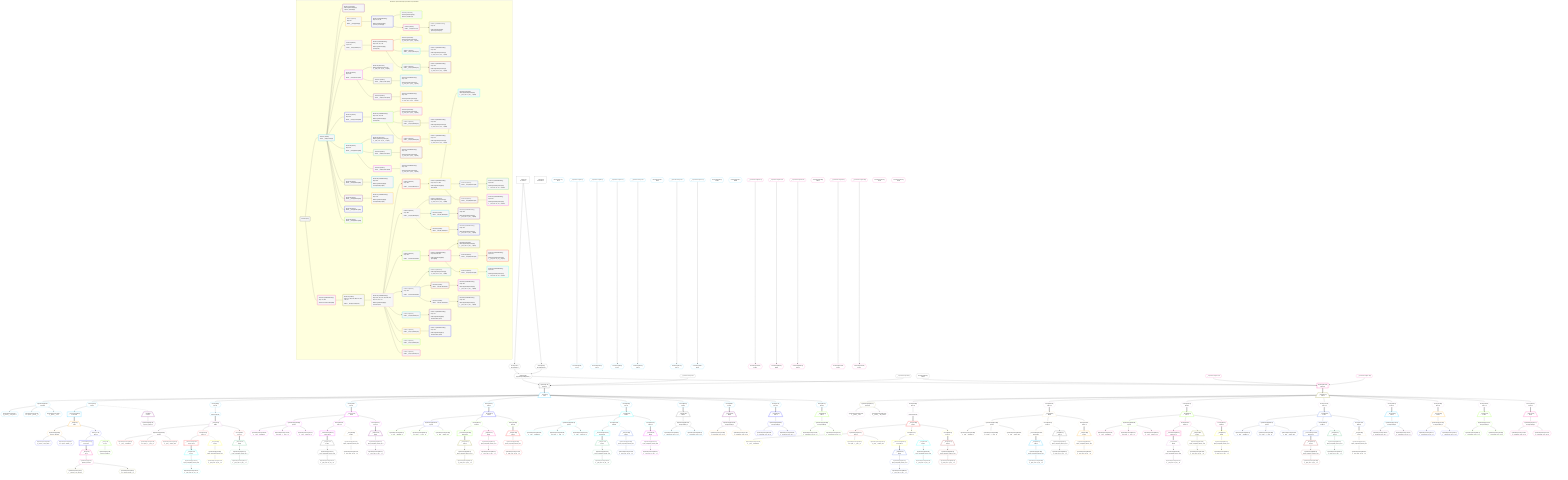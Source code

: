 %%{init: {'themeVariables': { 'fontSize': '12px'}}}%%
graph TD
    classDef path fill:#eee,stroke:#000,color:#000
    classDef plan fill:#fff,stroke-width:1px,color:#000
    classDef itemplan fill:#fff,stroke-width:2px,color:#000
    classDef unbatchedplan fill:#dff,stroke-width:1px,color:#000
    classDef sideeffectplan fill:#fcc,stroke-width:2px,color:#000
    classDef bucket fill:#f6f6f6,color:#000,stroke-width:2px,text-align:left


    %% define steps
    __Value3["__Value[3∈0]<br />ᐸcontextᐳ"]:::plan
    __Value5["__Value[5∈0]<br />ᐸrootValueᐳ"]:::plan
    Access27{{"Access[27∈0]<br />ᐸ3.pgSettingsᐳ"}}:::plan
    Access28{{"Access[28∈0]<br />ᐸ3.withPgClientᐳ"}}:::plan
    Object29{{"Object[29∈0]<br />ᐸ{pgSettings,withPgClient}ᐳ"}}:::plan
    __InputStaticLeaf216{{"__InputStaticLeaf[216∈0]"}}:::plan
    __InputStaticLeaf278{{"__InputStaticLeaf[278∈0]"}}:::plan
    PgSelect26[["PgSelect[26∈0]<br />ᐸpersonᐳ"]]:::plan
    __Item30[/"__Item[30∈1]<br />ᐸ26ᐳ"\]:::itemplan
    PgSelectSingle31{{"PgSelectSingle[31∈1]<br />ᐸpersonᐳ"}}:::plan
    PgClassExpression32{{"PgClassExpression[32∈1]<br />ᐸ__person__...full_name”ᐳ"}}:::plan
    PgClassExpression34{{"PgClassExpression[34∈1]<br />ᐸ”c”.”perso..._person__)ᐳ"}}:::plan
    Connection47{{"Connection[47∈1]<br />ᐸ43ᐳ"}}:::plan
    Access779{{"Access[779∈1]<br />ᐸ30.2ᐳ"}}:::plan
    __ListTransform49[["__ListTransform[49∈1]<br />ᐸeach:48ᐳ"]]:::plan
    __Item50[/"__Item[50∈2]<br />ᐸ779ᐳ"\]:::itemplan
    PgSelectSingle51{{"PgSelectSingle[51∈2]<br />ᐸperson_friendsᐳ"}}:::plan
    __Item52[/"__Item[52∈3]<br />ᐸ49ᐳ"\]:::itemplan
    PgSelectSingle53{{"PgSelectSingle[53∈3]<br />ᐸperson_friendsᐳ"}}:::plan
    PgClassExpression54{{"PgClassExpression[54∈4]<br />ᐸ__person_f...full_name”ᐳ"}}:::plan
    PgClassExpression56{{"PgClassExpression[56∈4]<br />ᐸ”c”.”perso...friends__)ᐳ"}}:::plan
    __InputStaticLeaf57{{"__InputStaticLeaf[57∈1]"}}:::plan
    Connection69{{"Connection[69∈1]<br />ᐸ65ᐳ"}}:::plan
    Access777{{"Access[777∈4]<br />ᐸ52.3ᐳ"}}:::plan
    __ListTransform71[["__ListTransform[71∈4]<br />ᐸeach:70ᐳ"]]:::plan
    __Item72[/"__Item[72∈5]<br />ᐸ777ᐳ"\]:::itemplan
    PgSelectSingle73{{"PgSelectSingle[73∈5]<br />ᐸperson_friendsᐳ"}}:::plan
    __Item74[/"__Item[74∈6]<br />ᐸ71ᐳ"\]:::itemplan
    PgSelectSingle75{{"PgSelectSingle[75∈6]<br />ᐸperson_friendsᐳ"}}:::plan
    PgClassExpression76{{"PgClassExpression[76∈7]<br />ᐸ__person_f...full_name”ᐳ"}}:::plan
    PgClassExpression78{{"PgClassExpression[78∈7]<br />ᐸ”c”.”perso...friends__)ᐳ"}}:::plan
    PgClassExpression79{{"PgClassExpression[79∈1]<br />ᐸ__person__.”id”ᐳ"}}:::plan
    __InputStaticLeaf81{{"__InputStaticLeaf[81∈1]"}}:::plan
    Connection105{{"Connection[105∈1]<br />ᐸ101ᐳ"}}:::plan
    Access785{{"Access[785∈1]<br />ᐸ30.4ᐳ"}}:::plan
    Reverse786{{"Reverse[786∈1]"}}:::plan
    __Item107[/"__Item[107∈8]<br />ᐸ786ᐳ"\]:::itemplan
    PgSelectSingle108{{"PgSelectSingle[108∈8]<br />ᐸpostᐳ"}}:::plan
    PgClassExpression109{{"PgClassExpression[109∈9]<br />ᐸ__post__.”headline”ᐳ"}}:::plan
    PgClassExpression113{{"PgClassExpression[113∈9]<br />ᐸ”a”.”post_...(__post__)ᐳ"}}:::plan
    PgClassExpression114{{"PgClassExpression[114∈9]<br />ᐸ__post__.”author_id”ᐳ"}}:::plan
    __InputStaticLeaf115{{"__InputStaticLeaf[115∈1]"}}:::plan
    Connection125{{"Connection[125∈1]<br />ᐸ121ᐳ"}}:::plan
    Access781{{"Access[781∈9]<br />ᐸ107.3ᐳ"}}:::plan
    __ListTransform127[["__ListTransform[127∈9]<br />ᐸeach:126ᐳ"]]:::plan
    __Item128[/"__Item[128∈10]<br />ᐸ781ᐳ"\]:::itemplan
    PgSelectSingle129{{"PgSelectSingle[129∈10]<br />ᐸpost_computed_interval_setᐳ"}}:::plan
    PgClassExpression130{{"PgClassExpression[130∈10]<br />ᐸ__post_com...al_set__.vᐳ"}}:::plan
    __Item131[/"__Item[131∈11]<br />ᐸ127ᐳ"\]:::itemplan
    PgSelectSingle132{{"PgSelectSingle[132∈11]<br />ᐸpost_computed_interval_setᐳ"}}:::plan
    PgClassExpression133{{"PgClassExpression[133∈11]<br />ᐸ__post_com...al_set__.vᐳ"}}:::plan
    Access783{{"Access[783∈9]<br />ᐸ107.4ᐳ"}}:::plan
    __Item142[/"__Item[142∈13]<br />ᐸ783ᐳ"\]:::itemplan
    PgSelectSingle143{{"PgSelectSingle[143∈13]<br />ᐸpost_computed_interval_setᐳ"}}:::plan
    PgClassExpression144{{"PgClassExpression[144∈13]<br />ᐸ__post_com...al_set__.vᐳ"}}:::plan
    Access792{{"Access[792∈1]<br />ᐸ30.5ᐳ"}}:::plan
    __Item167[/"__Item[167∈15]<br />ᐸ792ᐳ"\]:::itemplan
    PgSelectSingle168{{"PgSelectSingle[168∈15]<br />ᐸpostᐳ"}}:::plan
    PgClassExpression169{{"PgClassExpression[169∈15]<br />ᐸ__post__.”headline”ᐳ"}}:::plan
    PgClassExpression173{{"PgClassExpression[173∈15]<br />ᐸ”a”.”post_...(__post__)ᐳ"}}:::plan
    PgClassExpression174{{"PgClassExpression[174∈15]<br />ᐸ__post__.”author_id”ᐳ"}}:::plan
    __InputStaticLeaf175{{"__InputStaticLeaf[175∈1]"}}:::plan
    Connection185{{"Connection[185∈1]<br />ᐸ181ᐳ"}}:::plan
    Access788{{"Access[788∈15]<br />ᐸ167.3ᐳ"}}:::plan
    __ListTransform187[["__ListTransform[187∈15]<br />ᐸeach:186ᐳ"]]:::plan
    __Item188[/"__Item[188∈16]<br />ᐸ788ᐳ"\]:::itemplan
    PgSelectSingle189{{"PgSelectSingle[189∈16]<br />ᐸpost_computed_interval_setᐳ"}}:::plan
    PgClassExpression190{{"PgClassExpression[190∈16]<br />ᐸ__post_com...al_set__.vᐳ"}}:::plan
    __Item191[/"__Item[191∈17]<br />ᐸ187ᐳ"\]:::itemplan
    PgSelectSingle192{{"PgSelectSingle[192∈17]<br />ᐸpost_computed_interval_setᐳ"}}:::plan
    PgClassExpression193{{"PgClassExpression[193∈17]<br />ᐸ__post_com...al_set__.vᐳ"}}:::plan
    Access790{{"Access[790∈15]<br />ᐸ167.4ᐳ"}}:::plan
    __Item202[/"__Item[202∈19]<br />ᐸ790ᐳ"\]:::itemplan
    PgSelectSingle203{{"PgSelectSingle[203∈19]<br />ᐸpost_computed_interval_setᐳ"}}:::plan
    PgClassExpression204{{"PgClassExpression[204∈19]<br />ᐸ__post_com...al_set__.vᐳ"}}:::plan
    Connection231{{"Connection[231∈1]<br />ᐸ227ᐳ"}}:::plan
    Access798{{"Access[798∈1]<br />ᐸ30.6ᐳ"}}:::plan
    __Item233[/"__Item[233∈21]<br />ᐸ798ᐳ"\]:::itemplan
    PgSelectSingle234{{"PgSelectSingle[234∈21]<br />ᐸpostᐳ"}}:::plan
    PgClassExpression235{{"PgClassExpression[235∈22]<br />ᐸ__post__.”headline”ᐳ"}}:::plan
    PgClassExpression239{{"PgClassExpression[239∈22]<br />ᐸ”a”.”post_...(__post__)ᐳ"}}:::plan
    PgClassExpression240{{"PgClassExpression[240∈22]<br />ᐸ__post__.”author_id”ᐳ"}}:::plan
    __InputStaticLeaf241{{"__InputStaticLeaf[241∈1]"}}:::plan
    Connection251{{"Connection[251∈1]<br />ᐸ247ᐳ"}}:::plan
    Access794{{"Access[794∈22]<br />ᐸ233.3ᐳ"}}:::plan
    __ListTransform253[["__ListTransform[253∈22]<br />ᐸeach:252ᐳ"]]:::plan
    __Item254[/"__Item[254∈23]<br />ᐸ794ᐳ"\]:::itemplan
    PgSelectSingle255{{"PgSelectSingle[255∈23]<br />ᐸpost_computed_interval_setᐳ"}}:::plan
    PgClassExpression256{{"PgClassExpression[256∈23]<br />ᐸ__post_com...al_set__.vᐳ"}}:::plan
    __Item257[/"__Item[257∈24]<br />ᐸ253ᐳ"\]:::itemplan
    PgSelectSingle258{{"PgSelectSingle[258∈24]<br />ᐸpost_computed_interval_setᐳ"}}:::plan
    PgClassExpression259{{"PgClassExpression[259∈24]<br />ᐸ__post_com...al_set__.vᐳ"}}:::plan
    Access796{{"Access[796∈22]<br />ᐸ233.4ᐳ"}}:::plan
    __Item268[/"__Item[268∈26]<br />ᐸ796ᐳ"\]:::itemplan
    PgSelectSingle269{{"PgSelectSingle[269∈26]<br />ᐸpost_computed_interval_setᐳ"}}:::plan
    PgClassExpression270{{"PgClassExpression[270∈26]<br />ᐸ__post_com...al_set__.vᐳ"}}:::plan
    Access804{{"Access[804∈1]<br />ᐸ30.7ᐳ"}}:::plan
    __Item293[/"__Item[293∈28]<br />ᐸ804ᐳ"\]:::itemplan
    PgSelectSingle294{{"PgSelectSingle[294∈28]<br />ᐸpostᐳ"}}:::plan
    PgClassExpression295{{"PgClassExpression[295∈28]<br />ᐸ__post__.”headline”ᐳ"}}:::plan
    PgClassExpression299{{"PgClassExpression[299∈28]<br />ᐸ”a”.”post_...(__post__)ᐳ"}}:::plan
    PgClassExpression300{{"PgClassExpression[300∈28]<br />ᐸ__post__.”author_id”ᐳ"}}:::plan
    __InputStaticLeaf301{{"__InputStaticLeaf[301∈1]"}}:::plan
    Connection311{{"Connection[311∈1]<br />ᐸ307ᐳ"}}:::plan
    Access800{{"Access[800∈28]<br />ᐸ293.3ᐳ"}}:::plan
    __ListTransform313[["__ListTransform[313∈28]<br />ᐸeach:312ᐳ"]]:::plan
    __Item314[/"__Item[314∈29]<br />ᐸ800ᐳ"\]:::itemplan
    PgSelectSingle315{{"PgSelectSingle[315∈29]<br />ᐸpost_computed_interval_setᐳ"}}:::plan
    PgClassExpression316{{"PgClassExpression[316∈29]<br />ᐸ__post_com...al_set__.vᐳ"}}:::plan
    __Item317[/"__Item[317∈30]<br />ᐸ313ᐳ"\]:::itemplan
    PgSelectSingle318{{"PgSelectSingle[318∈30]<br />ᐸpost_computed_interval_setᐳ"}}:::plan
    PgClassExpression319{{"PgClassExpression[319∈30]<br />ᐸ__post_com...al_set__.vᐳ"}}:::plan
    Access802{{"Access[802∈28]<br />ᐸ293.4ᐳ"}}:::plan
    __Item328[/"__Item[328∈32]<br />ᐸ802ᐳ"\]:::itemplan
    PgSelectSingle329{{"PgSelectSingle[329∈32]<br />ᐸpost_computed_interval_setᐳ"}}:::plan
    PgClassExpression330{{"PgClassExpression[330∈32]<br />ᐸ__post_com...al_set__.vᐳ"}}:::plan
    Connection349{{"Connection[349∈1]<br />ᐸ345ᐳ"}}:::plan
    Access806{{"Access[806∈1]<br />ᐸ30.8ᐳ"}}:::plan
    __Item351[/"__Item[351∈34]<br />ᐸ806ᐳ"\]:::itemplan
    PgSelectSingle352{{"PgSelectSingle[352∈34]<br />ᐸcompoundKeyᐳ"}}:::plan
    PgClassExpression353{{"PgClassExpression[353∈35]<br />ᐸ__compound...rson_id_1”ᐳ"}}:::plan
    PgClassExpression354{{"PgClassExpression[354∈35]<br />ᐸ__compound...rson_id_2”ᐳ"}}:::plan
    Connection372{{"Connection[372∈1]<br />ᐸ368ᐳ"}}:::plan
    Access808{{"Access[808∈1]<br />ᐸ30.9ᐳ"}}:::plan
    __Item374[/"__Item[374∈36]<br />ᐸ808ᐳ"\]:::itemplan
    PgSelectSingle375{{"PgSelectSingle[375∈36]<br />ᐸcompoundKeyᐳ"}}:::plan
    PgClassExpression376{{"PgClassExpression[376∈37]<br />ᐸ__compound...rson_id_1”ᐳ"}}:::plan
    PgClassExpression377{{"PgClassExpression[377∈37]<br />ᐸ__compound...rson_id_2”ᐳ"}}:::plan
    Access811{{"Access[811∈1]<br />ᐸ30.10ᐳ"}}:::plan
    __Item391[/"__Item[391∈38]<br />ᐸ811ᐳ"\]:::itemplan
    PgSelectSingle392{{"PgSelectSingle[392∈38]<br />ᐸcompoundKeyᐳ"}}:::plan
    PgClassExpression393{{"PgClassExpression[393∈38]<br />ᐸ__compound...rson_id_1”ᐳ"}}:::plan
    PgClassExpression394{{"PgClassExpression[394∈38]<br />ᐸ__compound...rson_id_2”ᐳ"}}:::plan
    Access812{{"Access[812∈1]<br />ᐸ30.11ᐳ"}}:::plan
    __Item408[/"__Item[408∈39]<br />ᐸ812ᐳ"\]:::itemplan
    PgSelectSingle409{{"PgSelectSingle[409∈39]<br />ᐸcompoundKeyᐳ"}}:::plan
    PgClassExpression410{{"PgClassExpression[410∈39]<br />ᐸ__compound...rson_id_1”ᐳ"}}:::plan
    PgClassExpression411{{"PgClassExpression[411∈39]<br />ᐸ__compound...rson_id_2”ᐳ"}}:::plan
    Connection439{{"Connection[439∈0]<br />ᐸ435ᐳ"}}:::plan
    __InputStaticLeaf643{{"__InputStaticLeaf[643∈40]"}}:::plan
    __InputStaticLeaf581{{"__InputStaticLeaf[581∈40]"}}:::plan
    PgSelect440[["PgSelect[440∈40]<br />ᐸpersonᐳ"]]:::plan
    __Item441[/"__Item[441∈41]<br />ᐸ440ᐳ"\]:::itemplan
    PgSelectSingle442{{"PgSelectSingle[442∈41]<br />ᐸpersonᐳ"}}:::plan
    PgClassExpression443{{"PgClassExpression[443∈42]<br />ᐸ__person__.”id”ᐳ"}}:::plan
    PgClassExpression444{{"PgClassExpression[444∈42]<br />ᐸ__person__...full_name”ᐳ"}}:::plan
    __InputStaticLeaf446{{"__InputStaticLeaf[446∈40]"}}:::plan
    Connection470{{"Connection[470∈40]<br />ᐸ466ᐳ"}}:::plan
    Access809{{"Access[809∈42]<br />ᐸ441.7ᐳ"}}:::plan
    Reverse810{{"Reverse[810∈42]"}}:::plan
    __Item472[/"__Item[472∈43]<br />ᐸ810ᐳ"\]:::itemplan
    PgSelectSingle473{{"PgSelectSingle[473∈43]<br />ᐸpostᐳ"}}:::plan
    PgClassExpression474{{"PgClassExpression[474∈44]<br />ᐸ__post__.”headline”ᐳ"}}:::plan
    PgClassExpression478{{"PgClassExpression[478∈44]<br />ᐸ”a”.”post_...(__post__)ᐳ"}}:::plan
    PgClassExpression479{{"PgClassExpression[479∈44]<br />ᐸ__post__.”author_id”ᐳ"}}:::plan
    __InputStaticLeaf480{{"__InputStaticLeaf[480∈40]"}}:::plan
    Connection490{{"Connection[490∈40]<br />ᐸ486ᐳ"}}:::plan
    Access807{{"Access[807∈44]<br />ᐸ472.1ᐳ"}}:::plan
    __ListTransform492[["__ListTransform[492∈44]<br />ᐸeach:491ᐳ"]]:::plan
    __Item493[/"__Item[493∈45]<br />ᐸ807ᐳ"\]:::itemplan
    PgSelectSingle494{{"PgSelectSingle[494∈45]<br />ᐸpost_computed_interval_setᐳ"}}:::plan
    PgClassExpression495{{"PgClassExpression[495∈45]<br />ᐸ__post_com...al_set__.vᐳ"}}:::plan
    __Item496[/"__Item[496∈46]<br />ᐸ492ᐳ"\]:::itemplan
    PgSelectSingle497{{"PgSelectSingle[497∈46]<br />ᐸpost_computed_interval_setᐳ"}}:::plan
    PgClassExpression498{{"PgClassExpression[498∈46]<br />ᐸ__post_com...al_set__.vᐳ"}}:::plan
    Access805{{"Access[805∈44]<br />ᐸ472.0ᐳ"}}:::plan
    __Item507[/"__Item[507∈48]<br />ᐸ805ᐳ"\]:::itemplan
    PgSelectSingle508{{"PgSelectSingle[508∈48]<br />ᐸpost_computed_interval_setᐳ"}}:::plan
    PgClassExpression509{{"PgClassExpression[509∈48]<br />ᐸ__post_com...al_set__.vᐳ"}}:::plan
    Access803{{"Access[803∈42]<br />ᐸ441.6ᐳ"}}:::plan
    __Item532[/"__Item[532∈50]<br />ᐸ803ᐳ"\]:::itemplan
    PgSelectSingle533{{"PgSelectSingle[533∈50]<br />ᐸpostᐳ"}}:::plan
    PgClassExpression534{{"PgClassExpression[534∈50]<br />ᐸ__post__.”headline”ᐳ"}}:::plan
    PgClassExpression538{{"PgClassExpression[538∈50]<br />ᐸ”a”.”post_...(__post__)ᐳ"}}:::plan
    PgClassExpression539{{"PgClassExpression[539∈50]<br />ᐸ__post__.”author_id”ᐳ"}}:::plan
    __InputStaticLeaf540{{"__InputStaticLeaf[540∈40]"}}:::plan
    Connection550{{"Connection[550∈40]<br />ᐸ546ᐳ"}}:::plan
    Access801{{"Access[801∈50]<br />ᐸ532.1ᐳ"}}:::plan
    __ListTransform552[["__ListTransform[552∈50]<br />ᐸeach:551ᐳ"]]:::plan
    __Item553[/"__Item[553∈51]<br />ᐸ801ᐳ"\]:::itemplan
    PgSelectSingle554{{"PgSelectSingle[554∈51]<br />ᐸpost_computed_interval_setᐳ"}}:::plan
    PgClassExpression555{{"PgClassExpression[555∈51]<br />ᐸ__post_com...al_set__.vᐳ"}}:::plan
    __Item556[/"__Item[556∈52]<br />ᐸ552ᐳ"\]:::itemplan
    PgSelectSingle557{{"PgSelectSingle[557∈52]<br />ᐸpost_computed_interval_setᐳ"}}:::plan
    PgClassExpression558{{"PgClassExpression[558∈52]<br />ᐸ__post_com...al_set__.vᐳ"}}:::plan
    Access799{{"Access[799∈50]<br />ᐸ532.0ᐳ"}}:::plan
    __Item567[/"__Item[567∈54]<br />ᐸ799ᐳ"\]:::itemplan
    PgSelectSingle568{{"PgSelectSingle[568∈54]<br />ᐸpost_computed_interval_setᐳ"}}:::plan
    PgClassExpression569{{"PgClassExpression[569∈54]<br />ᐸ__post_com...al_set__.vᐳ"}}:::plan
    Connection596{{"Connection[596∈40]<br />ᐸ592ᐳ"}}:::plan
    Access797{{"Access[797∈42]<br />ᐸ441.5ᐳ"}}:::plan
    __Item598[/"__Item[598∈56]<br />ᐸ797ᐳ"\]:::itemplan
    PgSelectSingle599{{"PgSelectSingle[599∈56]<br />ᐸpostᐳ"}}:::plan
    PgClassExpression600{{"PgClassExpression[600∈57]<br />ᐸ__post__.”headline”ᐳ"}}:::plan
    PgClassExpression604{{"PgClassExpression[604∈57]<br />ᐸ”a”.”post_...(__post__)ᐳ"}}:::plan
    PgClassExpression605{{"PgClassExpression[605∈57]<br />ᐸ__post__.”author_id”ᐳ"}}:::plan
    __InputStaticLeaf606{{"__InputStaticLeaf[606∈40]"}}:::plan
    Connection616{{"Connection[616∈40]<br />ᐸ612ᐳ"}}:::plan
    Access795{{"Access[795∈57]<br />ᐸ598.1ᐳ"}}:::plan
    __ListTransform618[["__ListTransform[618∈57]<br />ᐸeach:617ᐳ"]]:::plan
    __Item619[/"__Item[619∈58]<br />ᐸ795ᐳ"\]:::itemplan
    PgSelectSingle620{{"PgSelectSingle[620∈58]<br />ᐸpost_computed_interval_setᐳ"}}:::plan
    PgClassExpression621{{"PgClassExpression[621∈58]<br />ᐸ__post_com...al_set__.vᐳ"}}:::plan
    __Item622[/"__Item[622∈59]<br />ᐸ618ᐳ"\]:::itemplan
    PgSelectSingle623{{"PgSelectSingle[623∈59]<br />ᐸpost_computed_interval_setᐳ"}}:::plan
    PgClassExpression624{{"PgClassExpression[624∈59]<br />ᐸ__post_com...al_set__.vᐳ"}}:::plan
    Access793{{"Access[793∈57]<br />ᐸ598.0ᐳ"}}:::plan
    __Item633[/"__Item[633∈61]<br />ᐸ793ᐳ"\]:::itemplan
    PgSelectSingle634{{"PgSelectSingle[634∈61]<br />ᐸpost_computed_interval_setᐳ"}}:::plan
    PgClassExpression635{{"PgClassExpression[635∈61]<br />ᐸ__post_com...al_set__.vᐳ"}}:::plan
    Access791{{"Access[791∈42]<br />ᐸ441.4ᐳ"}}:::plan
    __Item658[/"__Item[658∈63]<br />ᐸ791ᐳ"\]:::itemplan
    PgSelectSingle659{{"PgSelectSingle[659∈63]<br />ᐸpostᐳ"}}:::plan
    PgClassExpression660{{"PgClassExpression[660∈63]<br />ᐸ__post__.”headline”ᐳ"}}:::plan
    PgClassExpression664{{"PgClassExpression[664∈63]<br />ᐸ”a”.”post_...(__post__)ᐳ"}}:::plan
    PgClassExpression665{{"PgClassExpression[665∈63]<br />ᐸ__post__.”author_id”ᐳ"}}:::plan
    __InputStaticLeaf666{{"__InputStaticLeaf[666∈40]"}}:::plan
    Connection676{{"Connection[676∈40]<br />ᐸ672ᐳ"}}:::plan
    Access789{{"Access[789∈63]<br />ᐸ658.1ᐳ"}}:::plan
    __ListTransform678[["__ListTransform[678∈63]<br />ᐸeach:677ᐳ"]]:::plan
    __Item679[/"__Item[679∈64]<br />ᐸ789ᐳ"\]:::itemplan
    PgSelectSingle680{{"PgSelectSingle[680∈64]<br />ᐸpost_computed_interval_setᐳ"}}:::plan
    PgClassExpression681{{"PgClassExpression[681∈64]<br />ᐸ__post_com...al_set__.vᐳ"}}:::plan
    __Item682[/"__Item[682∈65]<br />ᐸ678ᐳ"\]:::itemplan
    PgSelectSingle683{{"PgSelectSingle[683∈65]<br />ᐸpost_computed_interval_setᐳ"}}:::plan
    PgClassExpression684{{"PgClassExpression[684∈65]<br />ᐸ__post_com...al_set__.vᐳ"}}:::plan
    Access787{{"Access[787∈63]<br />ᐸ658.0ᐳ"}}:::plan
    __Item693[/"__Item[693∈67]<br />ᐸ787ᐳ"\]:::itemplan
    PgSelectSingle694{{"PgSelectSingle[694∈67]<br />ᐸpost_computed_interval_setᐳ"}}:::plan
    PgClassExpression695{{"PgClassExpression[695∈67]<br />ᐸ__post_com...al_set__.vᐳ"}}:::plan
    Connection714{{"Connection[714∈40]<br />ᐸ710ᐳ"}}:::plan
    Access784{{"Access[784∈42]<br />ᐸ441.3ᐳ"}}:::plan
    __Item716[/"__Item[716∈69]<br />ᐸ784ᐳ"\]:::itemplan
    PgSelectSingle717{{"PgSelectSingle[717∈69]<br />ᐸcompoundKeyᐳ"}}:::plan
    PgClassExpression718{{"PgClassExpression[718∈70]<br />ᐸ__compound...rson_id_1”ᐳ"}}:::plan
    PgClassExpression719{{"PgClassExpression[719∈70]<br />ᐸ__compound...rson_id_2”ᐳ"}}:::plan
    Connection737{{"Connection[737∈40]<br />ᐸ733ᐳ"}}:::plan
    Access782{{"Access[782∈42]<br />ᐸ441.2ᐳ"}}:::plan
    __Item739[/"__Item[739∈71]<br />ᐸ782ᐳ"\]:::itemplan
    PgSelectSingle740{{"PgSelectSingle[740∈71]<br />ᐸcompoundKeyᐳ"}}:::plan
    PgClassExpression741{{"PgClassExpression[741∈72]<br />ᐸ__compound...rson_id_1”ᐳ"}}:::plan
    PgClassExpression742{{"PgClassExpression[742∈72]<br />ᐸ__compound...rson_id_2”ᐳ"}}:::plan
    Access780{{"Access[780∈42]<br />ᐸ441.1ᐳ"}}:::plan
    __Item756[/"__Item[756∈73]<br />ᐸ780ᐳ"\]:::itemplan
    PgSelectSingle757{{"PgSelectSingle[757∈73]<br />ᐸcompoundKeyᐳ"}}:::plan
    PgClassExpression758{{"PgClassExpression[758∈73]<br />ᐸ__compound...rson_id_1”ᐳ"}}:::plan
    PgClassExpression759{{"PgClassExpression[759∈73]<br />ᐸ__compound...rson_id_2”ᐳ"}}:::plan
    Access778{{"Access[778∈42]<br />ᐸ441.0ᐳ"}}:::plan
    __Item773[/"__Item[773∈74]<br />ᐸ778ᐳ"\]:::itemplan
    PgSelectSingle774{{"PgSelectSingle[774∈74]<br />ᐸcompoundKeyᐳ"}}:::plan
    PgClassExpression775{{"PgClassExpression[775∈74]<br />ᐸ__compound...rson_id_1”ᐳ"}}:::plan
    PgClassExpression776{{"PgClassExpression[776∈74]<br />ᐸ__compound...rson_id_2”ᐳ"}}:::plan

    %% plan dependencies
    __Value3 --> Access27
    __Value3 --> Access28
    Access27 & Access28 --> Object29
    Object29 & __InputStaticLeaf216 & __InputStaticLeaf278 --> PgSelect26
    PgSelect26 ==> __Item30
    __Item30 --> PgSelectSingle31
    PgSelectSingle31 --> PgClassExpression32
    PgSelectSingle31 --> PgClassExpression34
    __Item30 --> Access779
    Access779 --> __ListTransform49
    Access779 -.-> __Item50
    __Item50 --> PgSelectSingle51
    __ListTransform49 ==> __Item52
    __Item52 --> PgSelectSingle53
    PgSelectSingle53 --> PgClassExpression54
    PgSelectSingle53 --> PgClassExpression56
    __InputStaticLeaf57 --> Connection69
    __Item52 --> Access777
    Access777 --> __ListTransform71
    Access777 -.-> __Item72
    __Item72 --> PgSelectSingle73
    __ListTransform71 ==> __Item74
    __Item74 --> PgSelectSingle75
    PgSelectSingle75 --> PgClassExpression76
    PgSelectSingle75 --> PgClassExpression78
    PgSelectSingle31 --> PgClassExpression79
    __InputStaticLeaf81 --> Connection105
    __Item30 --> Access785
    Access785 --> Reverse786
    Reverse786 ==> __Item107
    __Item107 --> PgSelectSingle108
    PgSelectSingle108 --> PgClassExpression109
    PgSelectSingle108 --> PgClassExpression113
    PgSelectSingle108 --> PgClassExpression114
    __InputStaticLeaf115 --> Connection125
    __Item107 --> Access781
    Access781 --> __ListTransform127
    Access781 -.-> __Item128
    __Item128 --> PgSelectSingle129
    PgSelectSingle129 --> PgClassExpression130
    __ListTransform127 ==> __Item131
    __Item131 --> PgSelectSingle132
    PgSelectSingle132 --> PgClassExpression133
    __Item107 --> Access783
    Access783 ==> __Item142
    __Item142 --> PgSelectSingle143
    PgSelectSingle143 --> PgClassExpression144
    __Item30 --> Access792
    Access792 ==> __Item167
    __Item167 --> PgSelectSingle168
    PgSelectSingle168 --> PgClassExpression169
    PgSelectSingle168 --> PgClassExpression173
    PgSelectSingle168 --> PgClassExpression174
    __InputStaticLeaf175 --> Connection185
    __Item167 --> Access788
    Access788 --> __ListTransform187
    Access788 -.-> __Item188
    __Item188 --> PgSelectSingle189
    PgSelectSingle189 --> PgClassExpression190
    __ListTransform187 ==> __Item191
    __Item191 --> PgSelectSingle192
    PgSelectSingle192 --> PgClassExpression193
    __Item167 --> Access790
    Access790 ==> __Item202
    __Item202 --> PgSelectSingle203
    PgSelectSingle203 --> PgClassExpression204
    __Item30 --> Access798
    Access798 ==> __Item233
    __Item233 --> PgSelectSingle234
    PgSelectSingle234 --> PgClassExpression235
    PgSelectSingle234 --> PgClassExpression239
    PgSelectSingle234 --> PgClassExpression240
    __InputStaticLeaf241 --> Connection251
    __Item233 --> Access794
    Access794 --> __ListTransform253
    Access794 -.-> __Item254
    __Item254 --> PgSelectSingle255
    PgSelectSingle255 --> PgClassExpression256
    __ListTransform253 ==> __Item257
    __Item257 --> PgSelectSingle258
    PgSelectSingle258 --> PgClassExpression259
    __Item233 --> Access796
    Access796 ==> __Item268
    __Item268 --> PgSelectSingle269
    PgSelectSingle269 --> PgClassExpression270
    __Item30 --> Access804
    Access804 ==> __Item293
    __Item293 --> PgSelectSingle294
    PgSelectSingle294 --> PgClassExpression295
    PgSelectSingle294 --> PgClassExpression299
    PgSelectSingle294 --> PgClassExpression300
    __InputStaticLeaf301 --> Connection311
    __Item293 --> Access800
    Access800 --> __ListTransform313
    Access800 -.-> __Item314
    __Item314 --> PgSelectSingle315
    PgSelectSingle315 --> PgClassExpression316
    __ListTransform313 ==> __Item317
    __Item317 --> PgSelectSingle318
    PgSelectSingle318 --> PgClassExpression319
    __Item293 --> Access802
    Access802 ==> __Item328
    __Item328 --> PgSelectSingle329
    PgSelectSingle329 --> PgClassExpression330
    __Item30 --> Access806
    Access806 ==> __Item351
    __Item351 --> PgSelectSingle352
    PgSelectSingle352 --> PgClassExpression353
    PgSelectSingle352 --> PgClassExpression354
    __Item30 --> Access808
    Access808 ==> __Item374
    __Item374 --> PgSelectSingle375
    PgSelectSingle375 --> PgClassExpression376
    PgSelectSingle375 --> PgClassExpression377
    __Item30 --> Access811
    Access811 ==> __Item391
    __Item391 --> PgSelectSingle392
    PgSelectSingle392 --> PgClassExpression393
    PgSelectSingle392 --> PgClassExpression394
    __Item30 --> Access812
    Access812 ==> __Item408
    __Item408 --> PgSelectSingle409
    PgSelectSingle409 --> PgClassExpression410
    PgSelectSingle409 --> PgClassExpression411
    Object29 & Connection439 & __InputStaticLeaf643 & __InputStaticLeaf581 --> PgSelect440
    PgSelect440 ==> __Item441
    __Item441 --> PgSelectSingle442
    PgSelectSingle442 --> PgClassExpression443
    PgSelectSingle442 --> PgClassExpression444
    __InputStaticLeaf446 --> Connection470
    __Item441 --> Access809
    Access809 --> Reverse810
    Reverse810 ==> __Item472
    __Item472 --> PgSelectSingle473
    PgSelectSingle473 --> PgClassExpression474
    PgSelectSingle473 --> PgClassExpression478
    PgSelectSingle473 --> PgClassExpression479
    __InputStaticLeaf480 --> Connection490
    __Item472 --> Access807
    Access807 --> __ListTransform492
    Access807 -.-> __Item493
    __Item493 --> PgSelectSingle494
    PgSelectSingle494 --> PgClassExpression495
    __ListTransform492 ==> __Item496
    __Item496 --> PgSelectSingle497
    PgSelectSingle497 --> PgClassExpression498
    __Item472 --> Access805
    Access805 ==> __Item507
    __Item507 --> PgSelectSingle508
    PgSelectSingle508 --> PgClassExpression509
    __Item441 --> Access803
    Access803 ==> __Item532
    __Item532 --> PgSelectSingle533
    PgSelectSingle533 --> PgClassExpression534
    PgSelectSingle533 --> PgClassExpression538
    PgSelectSingle533 --> PgClassExpression539
    __InputStaticLeaf540 --> Connection550
    __Item532 --> Access801
    Access801 --> __ListTransform552
    Access801 -.-> __Item553
    __Item553 --> PgSelectSingle554
    PgSelectSingle554 --> PgClassExpression555
    __ListTransform552 ==> __Item556
    __Item556 --> PgSelectSingle557
    PgSelectSingle557 --> PgClassExpression558
    __Item532 --> Access799
    Access799 ==> __Item567
    __Item567 --> PgSelectSingle568
    PgSelectSingle568 --> PgClassExpression569
    __Item441 --> Access797
    Access797 ==> __Item598
    __Item598 --> PgSelectSingle599
    PgSelectSingle599 --> PgClassExpression600
    PgSelectSingle599 --> PgClassExpression604
    PgSelectSingle599 --> PgClassExpression605
    __InputStaticLeaf606 --> Connection616
    __Item598 --> Access795
    Access795 --> __ListTransform618
    Access795 -.-> __Item619
    __Item619 --> PgSelectSingle620
    PgSelectSingle620 --> PgClassExpression621
    __ListTransform618 ==> __Item622
    __Item622 --> PgSelectSingle623
    PgSelectSingle623 --> PgClassExpression624
    __Item598 --> Access793
    Access793 ==> __Item633
    __Item633 --> PgSelectSingle634
    PgSelectSingle634 --> PgClassExpression635
    __Item441 --> Access791
    Access791 ==> __Item658
    __Item658 --> PgSelectSingle659
    PgSelectSingle659 --> PgClassExpression660
    PgSelectSingle659 --> PgClassExpression664
    PgSelectSingle659 --> PgClassExpression665
    __InputStaticLeaf666 --> Connection676
    __Item658 --> Access789
    Access789 --> __ListTransform678
    Access789 -.-> __Item679
    __Item679 --> PgSelectSingle680
    PgSelectSingle680 --> PgClassExpression681
    __ListTransform678 ==> __Item682
    __Item682 --> PgSelectSingle683
    PgSelectSingle683 --> PgClassExpression684
    __Item658 --> Access787
    Access787 ==> __Item693
    __Item693 --> PgSelectSingle694
    PgSelectSingle694 --> PgClassExpression695
    __Item441 --> Access784
    Access784 ==> __Item716
    __Item716 --> PgSelectSingle717
    PgSelectSingle717 --> PgClassExpression718
    PgSelectSingle717 --> PgClassExpression719
    __Item441 --> Access782
    Access782 ==> __Item739
    __Item739 --> PgSelectSingle740
    PgSelectSingle740 --> PgClassExpression741
    PgSelectSingle740 --> PgClassExpression742
    __Item441 --> Access780
    Access780 ==> __Item756
    __Item756 --> PgSelectSingle757
    PgSelectSingle757 --> PgClassExpression758
    PgSelectSingle757 --> PgClassExpression759
    __Item441 --> Access778
    Access778 ==> __Item773
    __Item773 --> PgSelectSingle774
    PgSelectSingle774 --> PgClassExpression775
    PgSelectSingle774 --> PgClassExpression776

    subgraph "Buckets for queries/v4/simple-procedure-computed-fields"
    Bucket0("Bucket 0 (root)"):::bucket
    classDef bucket0 stroke:#696969
    class Bucket0,__Value3,__Value5,PgSelect26,Access27,Access28,Object29,__InputStaticLeaf216,__InputStaticLeaf278,Connection439 bucket0
    Bucket1("Bucket 1 (listItem)<br />ROOT __Item{1}ᐸ26ᐳ[30]"):::bucket
    classDef bucket1 stroke:#00bfff
    class Bucket1,__Item30,PgSelectSingle31,PgClassExpression32,PgClassExpression34,Connection47,__ListTransform49,__InputStaticLeaf57,Connection69,PgClassExpression79,__InputStaticLeaf81,Connection105,__InputStaticLeaf115,Connection125,__InputStaticLeaf175,Connection185,Connection231,__InputStaticLeaf241,Connection251,__InputStaticLeaf301,Connection311,Connection349,Connection372,Access779,Access785,Reverse786,Access792,Access798,Access804,Access806,Access808,Access811,Access812 bucket1
    Bucket2("Bucket 2 (subroutine)<br />ROOT PgSelectSingle{2}ᐸperson_friendsᐳ[51]"):::bucket
    classDef bucket2 stroke:#7f007f
    class Bucket2,__Item50,PgSelectSingle51 bucket2
    Bucket3("Bucket 3 (listItem)<br />Deps: 69<br /><br />ROOT __Item{3}ᐸ49ᐳ[52]"):::bucket
    classDef bucket3 stroke:#ffa500
    class Bucket3,__Item52,PgSelectSingle53 bucket3
    Bucket4("Bucket 4 (nullableBoundary)<br />Deps: 53, 52, 69<br /><br />ROOT PgSelectSingle{3}ᐸperson_friendsᐳ[53]"):::bucket
    classDef bucket4 stroke:#0000ff
    class Bucket4,PgClassExpression54,PgClassExpression56,__ListTransform71,Access777 bucket4
    Bucket5("Bucket 5 (subroutine)<br />ROOT PgSelectSingle{5}ᐸperson_friendsᐳ[73]"):::bucket
    classDef bucket5 stroke:#7fff00
    class Bucket5,__Item72,PgSelectSingle73 bucket5
    Bucket6("Bucket 6 (listItem)<br />ROOT __Item{6}ᐸ71ᐳ[74]"):::bucket
    classDef bucket6 stroke:#ff1493
    class Bucket6,__Item74,PgSelectSingle75 bucket6
    Bucket7("Bucket 7 (nullableBoundary)<br />Deps: 75<br /><br />ROOT PgSelectSingle{6}ᐸperson_friendsᐳ[75]"):::bucket
    classDef bucket7 stroke:#808000
    class Bucket7,PgClassExpression76,PgClassExpression78 bucket7
    Bucket8("Bucket 8 (listItem)<br />Deps: 125<br /><br />ROOT __Item{8}ᐸ786ᐳ[107]"):::bucket
    classDef bucket8 stroke:#dda0dd
    class Bucket8,__Item107,PgSelectSingle108 bucket8
    Bucket9("Bucket 9 (nullableBoundary)<br />Deps: 108, 107, 125<br /><br />ROOT PgSelectSingle{8}ᐸpostᐳ[108]"):::bucket
    classDef bucket9 stroke:#ff0000
    class Bucket9,PgClassExpression109,PgClassExpression113,PgClassExpression114,__ListTransform127,Access781,Access783 bucket9
    Bucket10("Bucket 10 (subroutine)<br />ROOT PgClassExpression{10}ᐸ__post_com...al_set__.vᐳ[130]"):::bucket
    classDef bucket10 stroke:#ffff00
    class Bucket10,__Item128,PgSelectSingle129,PgClassExpression130 bucket10
    Bucket11("Bucket 11 (listItem)<br />ROOT __Item{11}ᐸ127ᐳ[131]"):::bucket
    classDef bucket11 stroke:#00ffff
    class Bucket11,__Item131,PgSelectSingle132,PgClassExpression133 bucket11
    Bucket12("Bucket 12 (nullableBoundary)<br />Deps: 133<br /><br />ROOT PgClassExpression{11}ᐸ__post_com...al_set__.vᐳ[133]"):::bucket
    classDef bucket12 stroke:#4169e1
    class Bucket12 bucket12
    Bucket13("Bucket 13 (listItem)<br />ROOT __Item{13}ᐸ783ᐳ[142]"):::bucket
    classDef bucket13 stroke:#3cb371
    class Bucket13,__Item142,PgSelectSingle143,PgClassExpression144 bucket13
    Bucket14("Bucket 14 (nullableBoundary)<br />Deps: 144<br /><br />ROOT PgClassExpression{13}ᐸ__post_com...al_set__.vᐳ[144]"):::bucket
    classDef bucket14 stroke:#a52a2a
    class Bucket14 bucket14
    Bucket15("Bucket 15 (listItem)<br />Deps: 185<br /><br />ROOT __Item{15}ᐸ792ᐳ[167]"):::bucket
    classDef bucket15 stroke:#ff00ff
    class Bucket15,__Item167,PgSelectSingle168,PgClassExpression169,PgClassExpression173,PgClassExpression174,__ListTransform187,Access788,Access790 bucket15
    Bucket16("Bucket 16 (subroutine)<br />ROOT PgClassExpression{16}ᐸ__post_com...al_set__.vᐳ[190]"):::bucket
    classDef bucket16 stroke:#f5deb3
    class Bucket16,__Item188,PgSelectSingle189,PgClassExpression190 bucket16
    Bucket17("Bucket 17 (listItem)<br />ROOT __Item{17}ᐸ187ᐳ[191]"):::bucket
    classDef bucket17 stroke:#696969
    class Bucket17,__Item191,PgSelectSingle192,PgClassExpression193 bucket17
    Bucket18("Bucket 18 (nullableBoundary)<br />Deps: 193<br /><br />ROOT PgClassExpression{17}ᐸ__post_com...al_set__.vᐳ[193]"):::bucket
    classDef bucket18 stroke:#00bfff
    class Bucket18 bucket18
    Bucket19("Bucket 19 (listItem)<br />ROOT __Item{19}ᐸ790ᐳ[202]"):::bucket
    classDef bucket19 stroke:#7f007f
    class Bucket19,__Item202,PgSelectSingle203,PgClassExpression204 bucket19
    Bucket20("Bucket 20 (nullableBoundary)<br />Deps: 204<br /><br />ROOT PgClassExpression{19}ᐸ__post_com...al_set__.vᐳ[204]"):::bucket
    classDef bucket20 stroke:#ffa500
    class Bucket20 bucket20
    Bucket21("Bucket 21 (listItem)<br />Deps: 251<br /><br />ROOT __Item{21}ᐸ798ᐳ[233]"):::bucket
    classDef bucket21 stroke:#0000ff
    class Bucket21,__Item233,PgSelectSingle234 bucket21
    Bucket22("Bucket 22 (nullableBoundary)<br />Deps: 234, 233, 251<br /><br />ROOT PgSelectSingle{21}ᐸpostᐳ[234]"):::bucket
    classDef bucket22 stroke:#7fff00
    class Bucket22,PgClassExpression235,PgClassExpression239,PgClassExpression240,__ListTransform253,Access794,Access796 bucket22
    Bucket23("Bucket 23 (subroutine)<br />ROOT PgClassExpression{23}ᐸ__post_com...al_set__.vᐳ[256]"):::bucket
    classDef bucket23 stroke:#ff1493
    class Bucket23,__Item254,PgSelectSingle255,PgClassExpression256 bucket23
    Bucket24("Bucket 24 (listItem)<br />ROOT __Item{24}ᐸ253ᐳ[257]"):::bucket
    classDef bucket24 stroke:#808000
    class Bucket24,__Item257,PgSelectSingle258,PgClassExpression259 bucket24
    Bucket25("Bucket 25 (nullableBoundary)<br />Deps: 259<br /><br />ROOT PgClassExpression{24}ᐸ__post_com...al_set__.vᐳ[259]"):::bucket
    classDef bucket25 stroke:#dda0dd
    class Bucket25 bucket25
    Bucket26("Bucket 26 (listItem)<br />ROOT __Item{26}ᐸ796ᐳ[268]"):::bucket
    classDef bucket26 stroke:#ff0000
    class Bucket26,__Item268,PgSelectSingle269,PgClassExpression270 bucket26
    Bucket27("Bucket 27 (nullableBoundary)<br />Deps: 270<br /><br />ROOT PgClassExpression{26}ᐸ__post_com...al_set__.vᐳ[270]"):::bucket
    classDef bucket27 stroke:#ffff00
    class Bucket27 bucket27
    Bucket28("Bucket 28 (listItem)<br />Deps: 311<br /><br />ROOT __Item{28}ᐸ804ᐳ[293]"):::bucket
    classDef bucket28 stroke:#00ffff
    class Bucket28,__Item293,PgSelectSingle294,PgClassExpression295,PgClassExpression299,PgClassExpression300,__ListTransform313,Access800,Access802 bucket28
    Bucket29("Bucket 29 (subroutine)<br />ROOT PgClassExpression{29}ᐸ__post_com...al_set__.vᐳ[316]"):::bucket
    classDef bucket29 stroke:#4169e1
    class Bucket29,__Item314,PgSelectSingle315,PgClassExpression316 bucket29
    Bucket30("Bucket 30 (listItem)<br />ROOT __Item{30}ᐸ313ᐳ[317]"):::bucket
    classDef bucket30 stroke:#3cb371
    class Bucket30,__Item317,PgSelectSingle318,PgClassExpression319 bucket30
    Bucket31("Bucket 31 (nullableBoundary)<br />Deps: 319<br /><br />ROOT PgClassExpression{30}ᐸ__post_com...al_set__.vᐳ[319]"):::bucket
    classDef bucket31 stroke:#a52a2a
    class Bucket31 bucket31
    Bucket32("Bucket 32 (listItem)<br />ROOT __Item{32}ᐸ802ᐳ[328]"):::bucket
    classDef bucket32 stroke:#ff00ff
    class Bucket32,__Item328,PgSelectSingle329,PgClassExpression330 bucket32
    Bucket33("Bucket 33 (nullableBoundary)<br />Deps: 330<br /><br />ROOT PgClassExpression{32}ᐸ__post_com...al_set__.vᐳ[330]"):::bucket
    classDef bucket33 stroke:#f5deb3
    class Bucket33 bucket33
    Bucket34("Bucket 34 (listItem)<br />ROOT __Item{34}ᐸ806ᐳ[351]"):::bucket
    classDef bucket34 stroke:#696969
    class Bucket34,__Item351,PgSelectSingle352 bucket34
    Bucket35("Bucket 35 (nullableBoundary)<br />Deps: 352<br /><br />ROOT PgSelectSingle{34}ᐸcompoundKeyᐳ[352]"):::bucket
    classDef bucket35 stroke:#00bfff
    class Bucket35,PgClassExpression353,PgClassExpression354 bucket35
    Bucket36("Bucket 36 (listItem)<br />ROOT __Item{36}ᐸ808ᐳ[374]"):::bucket
    classDef bucket36 stroke:#7f007f
    class Bucket36,__Item374,PgSelectSingle375 bucket36
    Bucket37("Bucket 37 (nullableBoundary)<br />Deps: 375<br /><br />ROOT PgSelectSingle{36}ᐸcompoundKeyᐳ[375]"):::bucket
    classDef bucket37 stroke:#ffa500
    class Bucket37,PgClassExpression376,PgClassExpression377 bucket37
    Bucket38("Bucket 38 (listItem)<br />ROOT __Item{38}ᐸ811ᐳ[391]"):::bucket
    classDef bucket38 stroke:#0000ff
    class Bucket38,__Item391,PgSelectSingle392,PgClassExpression393,PgClassExpression394 bucket38
    Bucket39("Bucket 39 (listItem)<br />ROOT __Item{39}ᐸ812ᐳ[408]"):::bucket
    classDef bucket39 stroke:#7fff00
    class Bucket39,__Item408,PgSelectSingle409,PgClassExpression410,PgClassExpression411 bucket39
    Bucket40("Bucket 40 (nullableBoundary)<br />Deps: 29, 439<br /><br />ROOT Connectionᐸ435ᐳ[439]"):::bucket
    classDef bucket40 stroke:#ff1493
    class Bucket40,PgSelect440,__InputStaticLeaf446,Connection470,__InputStaticLeaf480,Connection490,__InputStaticLeaf540,Connection550,__InputStaticLeaf581,Connection596,__InputStaticLeaf606,Connection616,__InputStaticLeaf643,__InputStaticLeaf666,Connection676,Connection714,Connection737 bucket40
    Bucket41("Bucket 41 (listItem)<br />Deps: 470, 490, 550, 596, 616, 676, 714, 737<br /><br />ROOT __Item{41}ᐸ440ᐳ[441]"):::bucket
    classDef bucket41 stroke:#808000
    class Bucket41,__Item441,PgSelectSingle442 bucket41
    Bucket42("Bucket 42 (nullableBoundary)<br />Deps: 442, 441, 470, 490, 550, 596, 616, 676, 714, 737<br /><br />ROOT PgSelectSingle{41}ᐸpersonᐳ[442]"):::bucket
    classDef bucket42 stroke:#dda0dd
    class Bucket42,PgClassExpression443,PgClassExpression444,Access778,Access780,Access782,Access784,Access791,Access797,Access803,Access809,Reverse810 bucket42
    Bucket43("Bucket 43 (listItem)<br />Deps: 490<br /><br />ROOT __Item{43}ᐸ810ᐳ[472]"):::bucket
    classDef bucket43 stroke:#ff0000
    class Bucket43,__Item472,PgSelectSingle473 bucket43
    Bucket44("Bucket 44 (nullableBoundary)<br />Deps: 473, 472, 490<br /><br />ROOT PgSelectSingle{43}ᐸpostᐳ[473]"):::bucket
    classDef bucket44 stroke:#ffff00
    class Bucket44,PgClassExpression474,PgClassExpression478,PgClassExpression479,__ListTransform492,Access805,Access807 bucket44
    Bucket45("Bucket 45 (subroutine)<br />ROOT PgClassExpression{45}ᐸ__post_com...al_set__.vᐳ[495]"):::bucket
    classDef bucket45 stroke:#00ffff
    class Bucket45,__Item493,PgSelectSingle494,PgClassExpression495 bucket45
    Bucket46("Bucket 46 (listItem)<br />ROOT __Item{46}ᐸ492ᐳ[496]"):::bucket
    classDef bucket46 stroke:#4169e1
    class Bucket46,__Item496,PgSelectSingle497,PgClassExpression498 bucket46
    Bucket47("Bucket 47 (nullableBoundary)<br />Deps: 498<br /><br />ROOT PgClassExpression{46}ᐸ__post_com...al_set__.vᐳ[498]"):::bucket
    classDef bucket47 stroke:#3cb371
    class Bucket47 bucket47
    Bucket48("Bucket 48 (listItem)<br />ROOT __Item{48}ᐸ805ᐳ[507]"):::bucket
    classDef bucket48 stroke:#a52a2a
    class Bucket48,__Item507,PgSelectSingle508,PgClassExpression509 bucket48
    Bucket49("Bucket 49 (nullableBoundary)<br />Deps: 509<br /><br />ROOT PgClassExpression{48}ᐸ__post_com...al_set__.vᐳ[509]"):::bucket
    classDef bucket49 stroke:#ff00ff
    class Bucket49 bucket49
    Bucket50("Bucket 50 (listItem)<br />Deps: 550<br /><br />ROOT __Item{50}ᐸ803ᐳ[532]"):::bucket
    classDef bucket50 stroke:#f5deb3
    class Bucket50,__Item532,PgSelectSingle533,PgClassExpression534,PgClassExpression538,PgClassExpression539,__ListTransform552,Access799,Access801 bucket50
    Bucket51("Bucket 51 (subroutine)<br />ROOT PgClassExpression{51}ᐸ__post_com...al_set__.vᐳ[555]"):::bucket
    classDef bucket51 stroke:#696969
    class Bucket51,__Item553,PgSelectSingle554,PgClassExpression555 bucket51
    Bucket52("Bucket 52 (listItem)<br />ROOT __Item{52}ᐸ552ᐳ[556]"):::bucket
    classDef bucket52 stroke:#00bfff
    class Bucket52,__Item556,PgSelectSingle557,PgClassExpression558 bucket52
    Bucket53("Bucket 53 (nullableBoundary)<br />Deps: 558<br /><br />ROOT PgClassExpression{52}ᐸ__post_com...al_set__.vᐳ[558]"):::bucket
    classDef bucket53 stroke:#7f007f
    class Bucket53 bucket53
    Bucket54("Bucket 54 (listItem)<br />ROOT __Item{54}ᐸ799ᐳ[567]"):::bucket
    classDef bucket54 stroke:#ffa500
    class Bucket54,__Item567,PgSelectSingle568,PgClassExpression569 bucket54
    Bucket55("Bucket 55 (nullableBoundary)<br />Deps: 569<br /><br />ROOT PgClassExpression{54}ᐸ__post_com...al_set__.vᐳ[569]"):::bucket
    classDef bucket55 stroke:#0000ff
    class Bucket55 bucket55
    Bucket56("Bucket 56 (listItem)<br />Deps: 616<br /><br />ROOT __Item{56}ᐸ797ᐳ[598]"):::bucket
    classDef bucket56 stroke:#7fff00
    class Bucket56,__Item598,PgSelectSingle599 bucket56
    Bucket57("Bucket 57 (nullableBoundary)<br />Deps: 599, 598, 616<br /><br />ROOT PgSelectSingle{56}ᐸpostᐳ[599]"):::bucket
    classDef bucket57 stroke:#ff1493
    class Bucket57,PgClassExpression600,PgClassExpression604,PgClassExpression605,__ListTransform618,Access793,Access795 bucket57
    Bucket58("Bucket 58 (subroutine)<br />ROOT PgClassExpression{58}ᐸ__post_com...al_set__.vᐳ[621]"):::bucket
    classDef bucket58 stroke:#808000
    class Bucket58,__Item619,PgSelectSingle620,PgClassExpression621 bucket58
    Bucket59("Bucket 59 (listItem)<br />ROOT __Item{59}ᐸ618ᐳ[622]"):::bucket
    classDef bucket59 stroke:#dda0dd
    class Bucket59,__Item622,PgSelectSingle623,PgClassExpression624 bucket59
    Bucket60("Bucket 60 (nullableBoundary)<br />Deps: 624<br /><br />ROOT PgClassExpression{59}ᐸ__post_com...al_set__.vᐳ[624]"):::bucket
    classDef bucket60 stroke:#ff0000
    class Bucket60 bucket60
    Bucket61("Bucket 61 (listItem)<br />ROOT __Item{61}ᐸ793ᐳ[633]"):::bucket
    classDef bucket61 stroke:#ffff00
    class Bucket61,__Item633,PgSelectSingle634,PgClassExpression635 bucket61
    Bucket62("Bucket 62 (nullableBoundary)<br />Deps: 635<br /><br />ROOT PgClassExpression{61}ᐸ__post_com...al_set__.vᐳ[635]"):::bucket
    classDef bucket62 stroke:#00ffff
    class Bucket62 bucket62
    Bucket63("Bucket 63 (listItem)<br />Deps: 676<br /><br />ROOT __Item{63}ᐸ791ᐳ[658]"):::bucket
    classDef bucket63 stroke:#4169e1
    class Bucket63,__Item658,PgSelectSingle659,PgClassExpression660,PgClassExpression664,PgClassExpression665,__ListTransform678,Access787,Access789 bucket63
    Bucket64("Bucket 64 (subroutine)<br />ROOT PgClassExpression{64}ᐸ__post_com...al_set__.vᐳ[681]"):::bucket
    classDef bucket64 stroke:#3cb371
    class Bucket64,__Item679,PgSelectSingle680,PgClassExpression681 bucket64
    Bucket65("Bucket 65 (listItem)<br />ROOT __Item{65}ᐸ678ᐳ[682]"):::bucket
    classDef bucket65 stroke:#a52a2a
    class Bucket65,__Item682,PgSelectSingle683,PgClassExpression684 bucket65
    Bucket66("Bucket 66 (nullableBoundary)<br />Deps: 684<br /><br />ROOT PgClassExpression{65}ᐸ__post_com...al_set__.vᐳ[684]"):::bucket
    classDef bucket66 stroke:#ff00ff
    class Bucket66 bucket66
    Bucket67("Bucket 67 (listItem)<br />ROOT __Item{67}ᐸ787ᐳ[693]"):::bucket
    classDef bucket67 stroke:#f5deb3
    class Bucket67,__Item693,PgSelectSingle694,PgClassExpression695 bucket67
    Bucket68("Bucket 68 (nullableBoundary)<br />Deps: 695<br /><br />ROOT PgClassExpression{67}ᐸ__post_com...al_set__.vᐳ[695]"):::bucket
    classDef bucket68 stroke:#696969
    class Bucket68 bucket68
    Bucket69("Bucket 69 (listItem)<br />ROOT __Item{69}ᐸ784ᐳ[716]"):::bucket
    classDef bucket69 stroke:#00bfff
    class Bucket69,__Item716,PgSelectSingle717 bucket69
    Bucket70("Bucket 70 (nullableBoundary)<br />Deps: 717<br /><br />ROOT PgSelectSingle{69}ᐸcompoundKeyᐳ[717]"):::bucket
    classDef bucket70 stroke:#7f007f
    class Bucket70,PgClassExpression718,PgClassExpression719 bucket70
    Bucket71("Bucket 71 (listItem)<br />ROOT __Item{71}ᐸ782ᐳ[739]"):::bucket
    classDef bucket71 stroke:#ffa500
    class Bucket71,__Item739,PgSelectSingle740 bucket71
    Bucket72("Bucket 72 (nullableBoundary)<br />Deps: 740<br /><br />ROOT PgSelectSingle{71}ᐸcompoundKeyᐳ[740]"):::bucket
    classDef bucket72 stroke:#0000ff
    class Bucket72,PgClassExpression741,PgClassExpression742 bucket72
    Bucket73("Bucket 73 (listItem)<br />ROOT __Item{73}ᐸ780ᐳ[756]"):::bucket
    classDef bucket73 stroke:#7fff00
    class Bucket73,__Item756,PgSelectSingle757,PgClassExpression758,PgClassExpression759 bucket73
    Bucket74("Bucket 74 (listItem)<br />ROOT __Item{74}ᐸ778ᐳ[773]"):::bucket
    classDef bucket74 stroke:#ff1493
    class Bucket74,__Item773,PgSelectSingle774,PgClassExpression775,PgClassExpression776 bucket74
    Bucket0 --> Bucket1 & Bucket40
    Bucket1 --> Bucket2 & Bucket3 & Bucket8 & Bucket15 & Bucket21 & Bucket28 & Bucket34 & Bucket36 & Bucket38 & Bucket39
    Bucket3 --> Bucket4
    Bucket4 --> Bucket5 & Bucket6
    Bucket6 --> Bucket7
    Bucket8 --> Bucket9
    Bucket9 --> Bucket10 & Bucket11 & Bucket13
    Bucket11 --> Bucket12
    Bucket13 --> Bucket14
    Bucket15 --> Bucket16 & Bucket17 & Bucket19
    Bucket17 --> Bucket18
    Bucket19 --> Bucket20
    Bucket21 --> Bucket22
    Bucket22 --> Bucket23 & Bucket24 & Bucket26
    Bucket24 --> Bucket25
    Bucket26 --> Bucket27
    Bucket28 --> Bucket29 & Bucket30 & Bucket32
    Bucket30 --> Bucket31
    Bucket32 --> Bucket33
    Bucket34 --> Bucket35
    Bucket36 --> Bucket37
    Bucket40 --> Bucket41
    Bucket41 --> Bucket42
    Bucket42 --> Bucket43 & Bucket50 & Bucket56 & Bucket63 & Bucket69 & Bucket71 & Bucket73 & Bucket74
    Bucket43 --> Bucket44
    Bucket44 --> Bucket45 & Bucket46 & Bucket48
    Bucket46 --> Bucket47
    Bucket48 --> Bucket49
    Bucket50 --> Bucket51 & Bucket52 & Bucket54
    Bucket52 --> Bucket53
    Bucket54 --> Bucket55
    Bucket56 --> Bucket57
    Bucket57 --> Bucket58 & Bucket59 & Bucket61
    Bucket59 --> Bucket60
    Bucket61 --> Bucket62
    Bucket63 --> Bucket64 & Bucket65 & Bucket67
    Bucket65 --> Bucket66
    Bucket67 --> Bucket68
    Bucket69 --> Bucket70
    Bucket71 --> Bucket72
    end